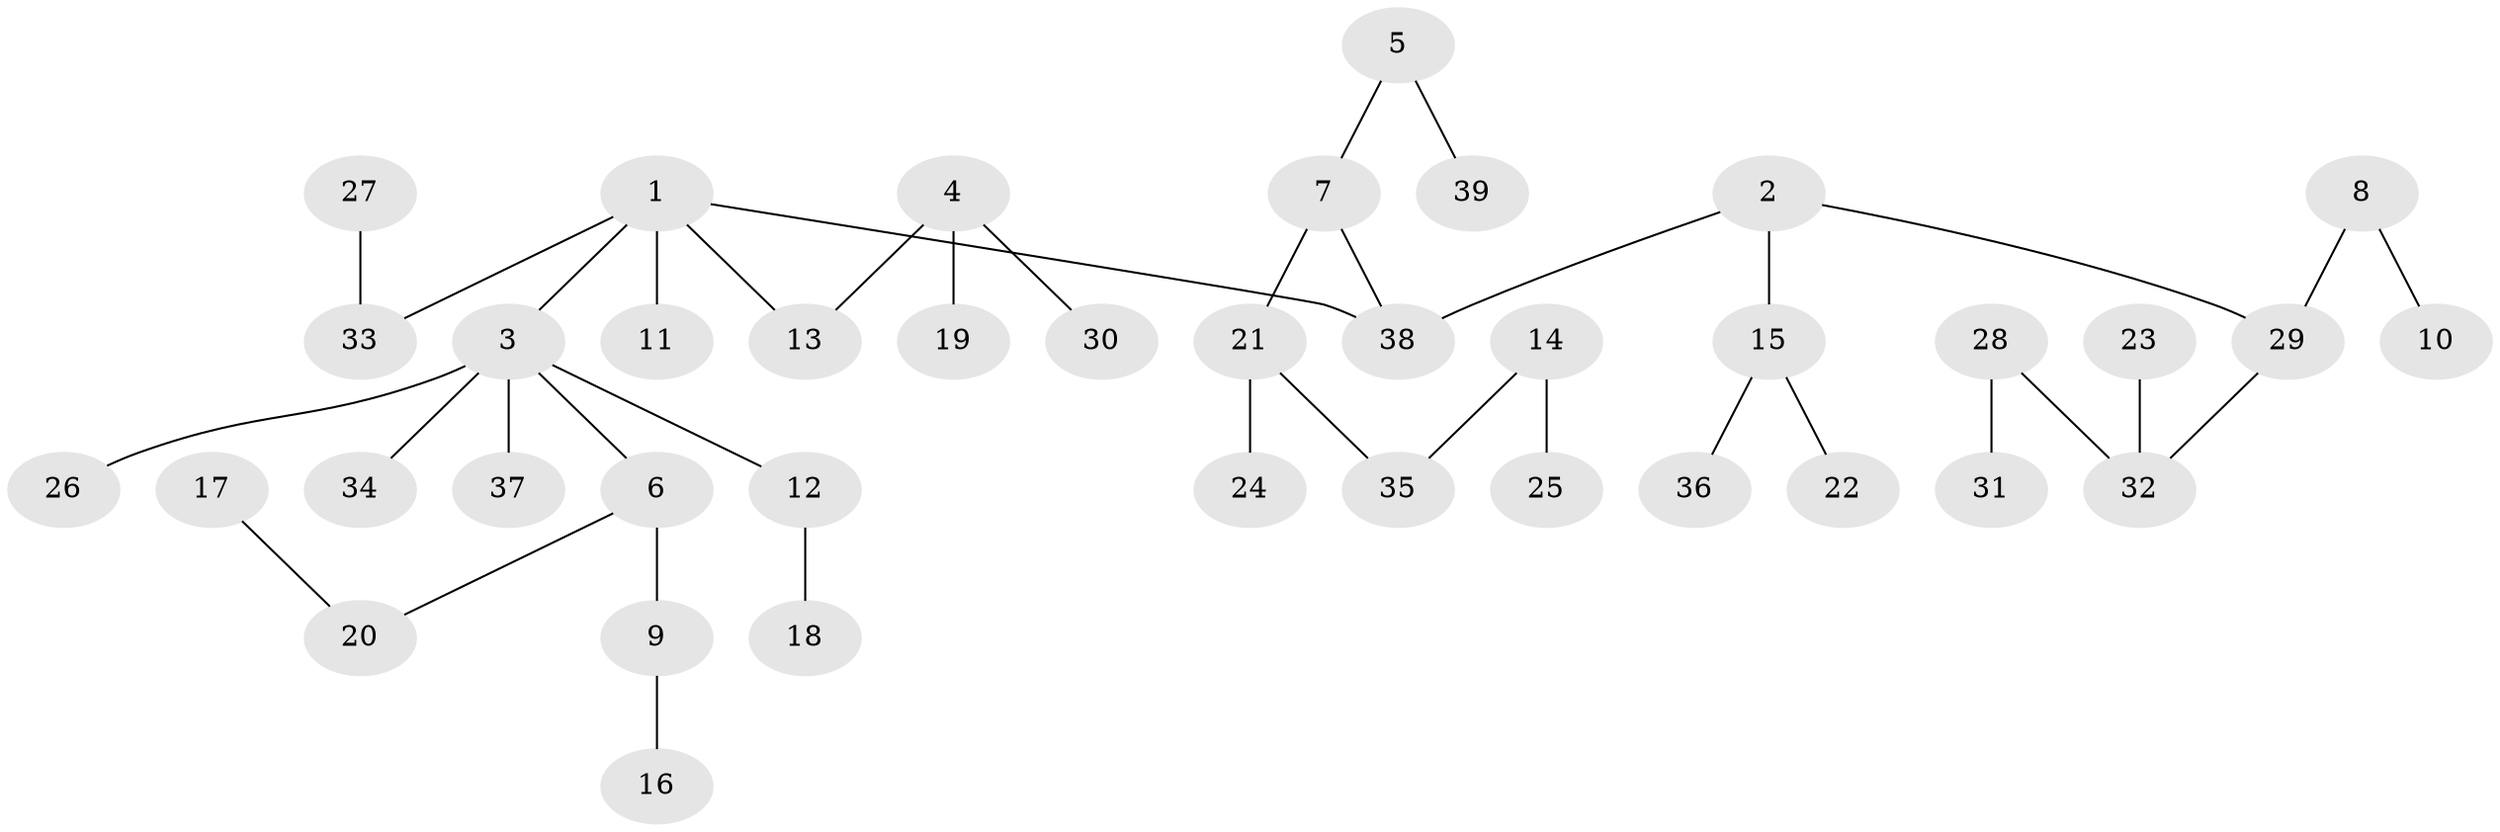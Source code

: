 // original degree distribution, {5: 0.038461538461538464, 4: 0.05128205128205128, 7: 0.01282051282051282, 3: 0.16666666666666666, 1: 0.47435897435897434, 2: 0.2564102564102564}
// Generated by graph-tools (version 1.1) at 2025/02/03/09/25 03:02:31]
// undirected, 39 vertices, 38 edges
graph export_dot {
graph [start="1"]
  node [color=gray90,style=filled];
  1;
  2;
  3;
  4;
  5;
  6;
  7;
  8;
  9;
  10;
  11;
  12;
  13;
  14;
  15;
  16;
  17;
  18;
  19;
  20;
  21;
  22;
  23;
  24;
  25;
  26;
  27;
  28;
  29;
  30;
  31;
  32;
  33;
  34;
  35;
  36;
  37;
  38;
  39;
  1 -- 3 [weight=1.0];
  1 -- 11 [weight=1.0];
  1 -- 13 [weight=1.0];
  1 -- 33 [weight=1.0];
  1 -- 38 [weight=1.0];
  2 -- 15 [weight=1.0];
  2 -- 29 [weight=1.0];
  2 -- 38 [weight=1.0];
  3 -- 6 [weight=1.0];
  3 -- 12 [weight=1.0];
  3 -- 26 [weight=1.0];
  3 -- 34 [weight=1.0];
  3 -- 37 [weight=1.0];
  4 -- 13 [weight=1.0];
  4 -- 19 [weight=1.0];
  4 -- 30 [weight=1.0];
  5 -- 7 [weight=1.0];
  5 -- 39 [weight=1.0];
  6 -- 9 [weight=1.0];
  6 -- 20 [weight=1.0];
  7 -- 21 [weight=1.0];
  7 -- 38 [weight=1.0];
  8 -- 10 [weight=1.0];
  8 -- 29 [weight=1.0];
  9 -- 16 [weight=1.0];
  12 -- 18 [weight=1.0];
  14 -- 25 [weight=1.0];
  14 -- 35 [weight=1.0];
  15 -- 22 [weight=1.0];
  15 -- 36 [weight=1.0];
  17 -- 20 [weight=1.0];
  21 -- 24 [weight=1.0];
  21 -- 35 [weight=1.0];
  23 -- 32 [weight=1.0];
  27 -- 33 [weight=1.0];
  28 -- 31 [weight=1.0];
  28 -- 32 [weight=1.0];
  29 -- 32 [weight=1.0];
}
